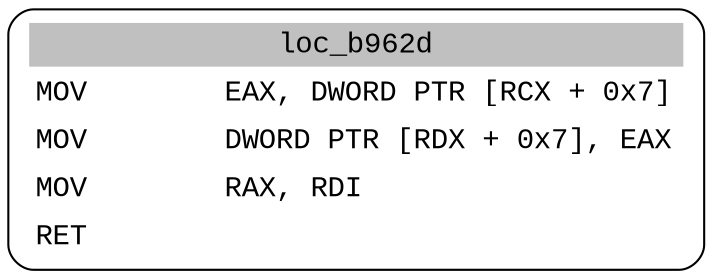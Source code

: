 digraph asm_graph {
1941 [
shape="Mrecord" fontname="Courier New"label =<<table border="0" cellborder="0" cellpadding="3"><tr><td align="center" colspan="2" bgcolor="grey">loc_b962d</td></tr><tr><td align="left">MOV        EAX, DWORD PTR [RCX + 0x7]</td></tr><tr><td align="left">MOV        DWORD PTR [RDX + 0x7], EAX</td></tr><tr><td align="left">MOV        RAX, RDI</td></tr><tr><td align="left">RET        </td></tr></table>> ];
}
